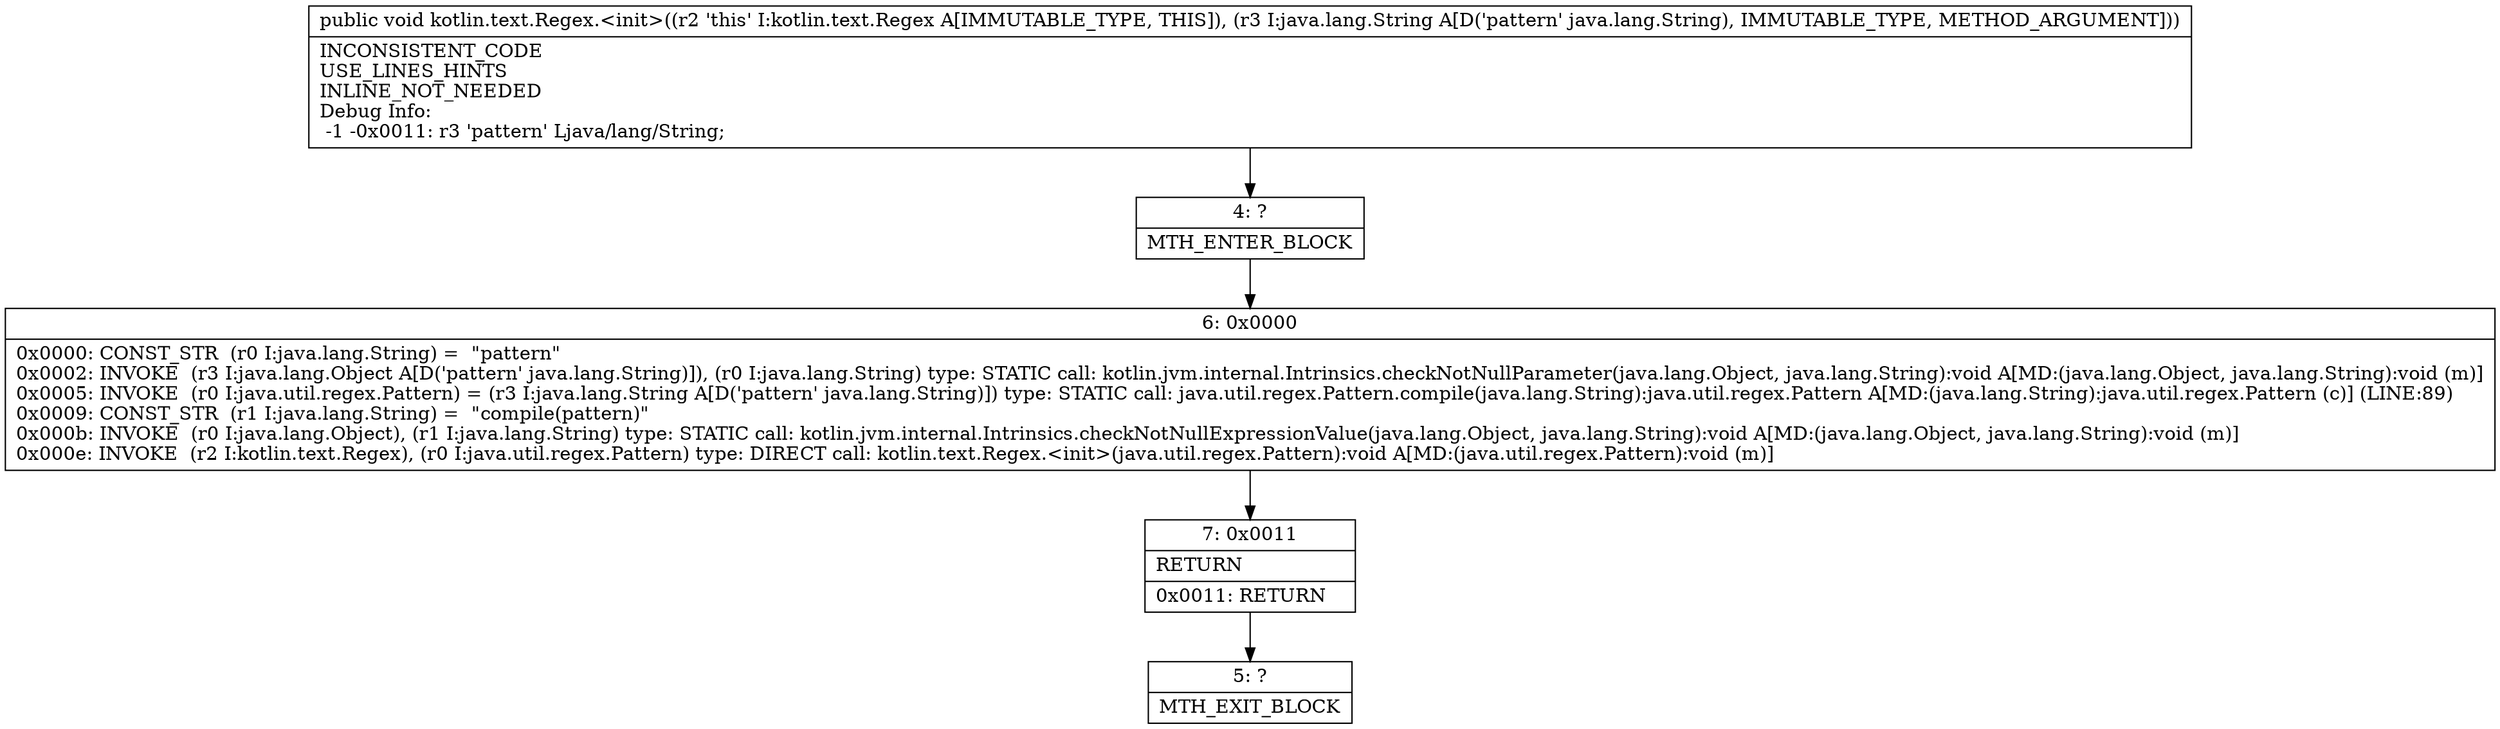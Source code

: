 digraph "CFG forkotlin.text.Regex.\<init\>(Ljava\/lang\/String;)V" {
Node_4 [shape=record,label="{4\:\ ?|MTH_ENTER_BLOCK\l}"];
Node_6 [shape=record,label="{6\:\ 0x0000|0x0000: CONST_STR  (r0 I:java.lang.String) =  \"pattern\" \l0x0002: INVOKE  (r3 I:java.lang.Object A[D('pattern' java.lang.String)]), (r0 I:java.lang.String) type: STATIC call: kotlin.jvm.internal.Intrinsics.checkNotNullParameter(java.lang.Object, java.lang.String):void A[MD:(java.lang.Object, java.lang.String):void (m)]\l0x0005: INVOKE  (r0 I:java.util.regex.Pattern) = (r3 I:java.lang.String A[D('pattern' java.lang.String)]) type: STATIC call: java.util.regex.Pattern.compile(java.lang.String):java.util.regex.Pattern A[MD:(java.lang.String):java.util.regex.Pattern (c)] (LINE:89)\l0x0009: CONST_STR  (r1 I:java.lang.String) =  \"compile(pattern)\" \l0x000b: INVOKE  (r0 I:java.lang.Object), (r1 I:java.lang.String) type: STATIC call: kotlin.jvm.internal.Intrinsics.checkNotNullExpressionValue(java.lang.Object, java.lang.String):void A[MD:(java.lang.Object, java.lang.String):void (m)]\l0x000e: INVOKE  (r2 I:kotlin.text.Regex), (r0 I:java.util.regex.Pattern) type: DIRECT call: kotlin.text.Regex.\<init\>(java.util.regex.Pattern):void A[MD:(java.util.regex.Pattern):void (m)]\l}"];
Node_7 [shape=record,label="{7\:\ 0x0011|RETURN\l|0x0011: RETURN   \l}"];
Node_5 [shape=record,label="{5\:\ ?|MTH_EXIT_BLOCK\l}"];
MethodNode[shape=record,label="{public void kotlin.text.Regex.\<init\>((r2 'this' I:kotlin.text.Regex A[IMMUTABLE_TYPE, THIS]), (r3 I:java.lang.String A[D('pattern' java.lang.String), IMMUTABLE_TYPE, METHOD_ARGUMENT]))  | INCONSISTENT_CODE\lUSE_LINES_HINTS\lINLINE_NOT_NEEDED\lDebug Info:\l  \-1 \-0x0011: r3 'pattern' Ljava\/lang\/String;\l}"];
MethodNode -> Node_4;Node_4 -> Node_6;
Node_6 -> Node_7;
Node_7 -> Node_5;
}

